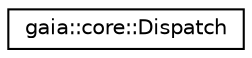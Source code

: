 digraph G
{
  edge [fontname="Helvetica",fontsize="10",labelfontname="Helvetica",labelfontsize="10"];
  node [fontname="Helvetica",fontsize="10",shape=record];
  rankdir=LR;
  Node1 [label="gaia::core::Dispatch",height=0.2,width=0.4,color="black", fillcolor="white", style="filled",URL="$d1/df9/classgaia_1_1core_1_1_dispatch.html",tooltip="This class is used to get one of the main or global queue."];
}
